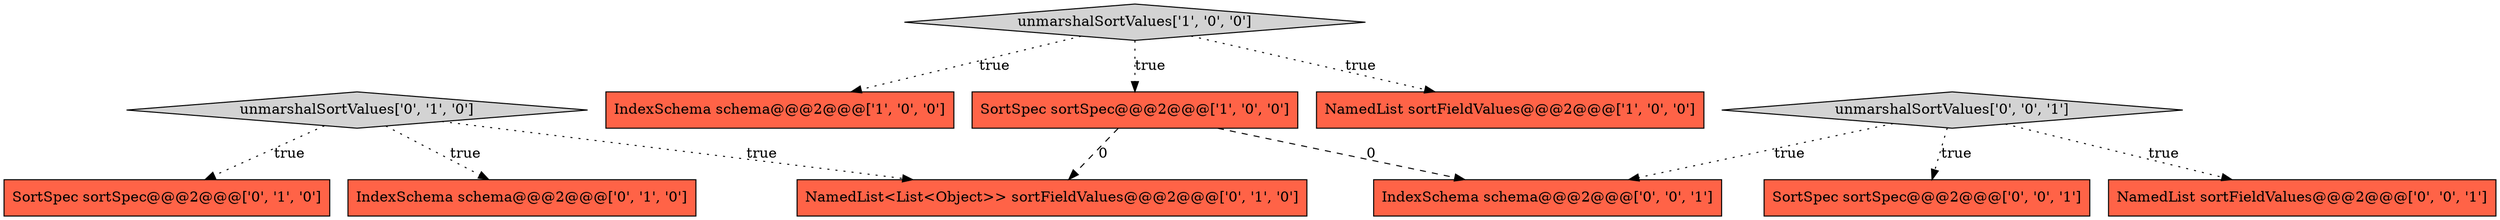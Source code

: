 digraph {
10 [style = filled, label = "IndexSchema schema@@@2@@@['0', '0', '1']", fillcolor = tomato, shape = box image = "AAA0AAABBB3BBB"];
1 [style = filled, label = "IndexSchema schema@@@2@@@['1', '0', '0']", fillcolor = tomato, shape = box image = "AAA0AAABBB1BBB"];
5 [style = filled, label = "SortSpec sortSpec@@@2@@@['0', '1', '0']", fillcolor = tomato, shape = box image = "AAA0AAABBB2BBB"];
4 [style = filled, label = "unmarshalSortValues['0', '1', '0']", fillcolor = lightgray, shape = diamond image = "AAA0AAABBB2BBB"];
6 [style = filled, label = "IndexSchema schema@@@2@@@['0', '1', '0']", fillcolor = tomato, shape = box image = "AAA0AAABBB2BBB"];
2 [style = filled, label = "unmarshalSortValues['1', '0', '0']", fillcolor = lightgray, shape = diamond image = "AAA0AAABBB1BBB"];
3 [style = filled, label = "SortSpec sortSpec@@@2@@@['1', '0', '0']", fillcolor = tomato, shape = box image = "AAA1AAABBB1BBB"];
0 [style = filled, label = "NamedList sortFieldValues@@@2@@@['1', '0', '0']", fillcolor = tomato, shape = box image = "AAA0AAABBB1BBB"];
9 [style = filled, label = "SortSpec sortSpec@@@2@@@['0', '0', '1']", fillcolor = tomato, shape = box image = "AAA0AAABBB3BBB"];
11 [style = filled, label = "unmarshalSortValues['0', '0', '1']", fillcolor = lightgray, shape = diamond image = "AAA0AAABBB3BBB"];
7 [style = filled, label = "NamedList<List<Object>> sortFieldValues@@@2@@@['0', '1', '0']", fillcolor = tomato, shape = box image = "AAA1AAABBB2BBB"];
8 [style = filled, label = "NamedList sortFieldValues@@@2@@@['0', '0', '1']", fillcolor = tomato, shape = box image = "AAA0AAABBB3BBB"];
2->3 [style = dotted, label="true"];
4->6 [style = dotted, label="true"];
4->5 [style = dotted, label="true"];
4->7 [style = dotted, label="true"];
11->8 [style = dotted, label="true"];
11->9 [style = dotted, label="true"];
3->10 [style = dashed, label="0"];
2->0 [style = dotted, label="true"];
2->1 [style = dotted, label="true"];
3->7 [style = dashed, label="0"];
11->10 [style = dotted, label="true"];
}
